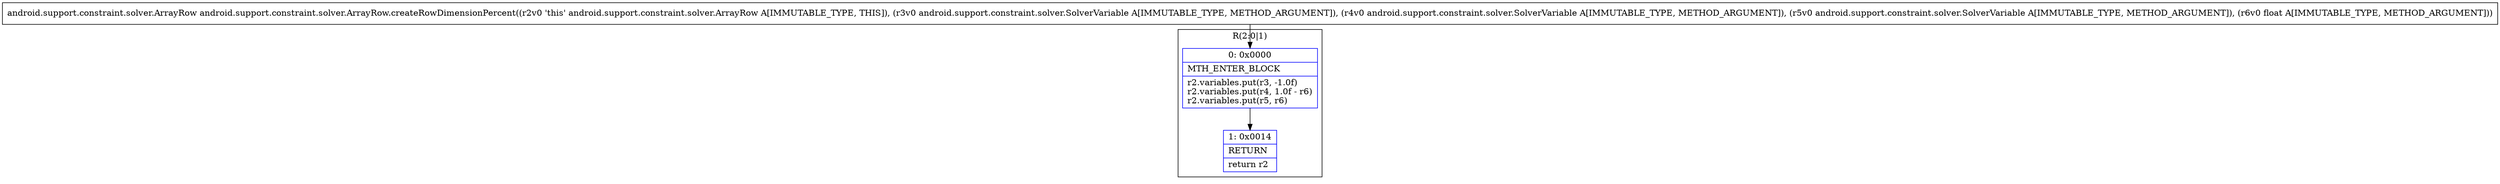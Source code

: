 digraph "CFG forandroid.support.constraint.solver.ArrayRow.createRowDimensionPercent(Landroid\/support\/constraint\/solver\/SolverVariable;Landroid\/support\/constraint\/solver\/SolverVariable;Landroid\/support\/constraint\/solver\/SolverVariable;F)Landroid\/support\/constraint\/solver\/ArrayRow;" {
subgraph cluster_Region_1187081448 {
label = "R(2:0|1)";
node [shape=record,color=blue];
Node_0 [shape=record,label="{0\:\ 0x0000|MTH_ENTER_BLOCK\l|r2.variables.put(r3, \-1.0f)\lr2.variables.put(r4, 1.0f \- r6)\lr2.variables.put(r5, r6)\l}"];
Node_1 [shape=record,label="{1\:\ 0x0014|RETURN\l|return r2\l}"];
}
MethodNode[shape=record,label="{android.support.constraint.solver.ArrayRow android.support.constraint.solver.ArrayRow.createRowDimensionPercent((r2v0 'this' android.support.constraint.solver.ArrayRow A[IMMUTABLE_TYPE, THIS]), (r3v0 android.support.constraint.solver.SolverVariable A[IMMUTABLE_TYPE, METHOD_ARGUMENT]), (r4v0 android.support.constraint.solver.SolverVariable A[IMMUTABLE_TYPE, METHOD_ARGUMENT]), (r5v0 android.support.constraint.solver.SolverVariable A[IMMUTABLE_TYPE, METHOD_ARGUMENT]), (r6v0 float A[IMMUTABLE_TYPE, METHOD_ARGUMENT])) }"];
MethodNode -> Node_0;
Node_0 -> Node_1;
}

